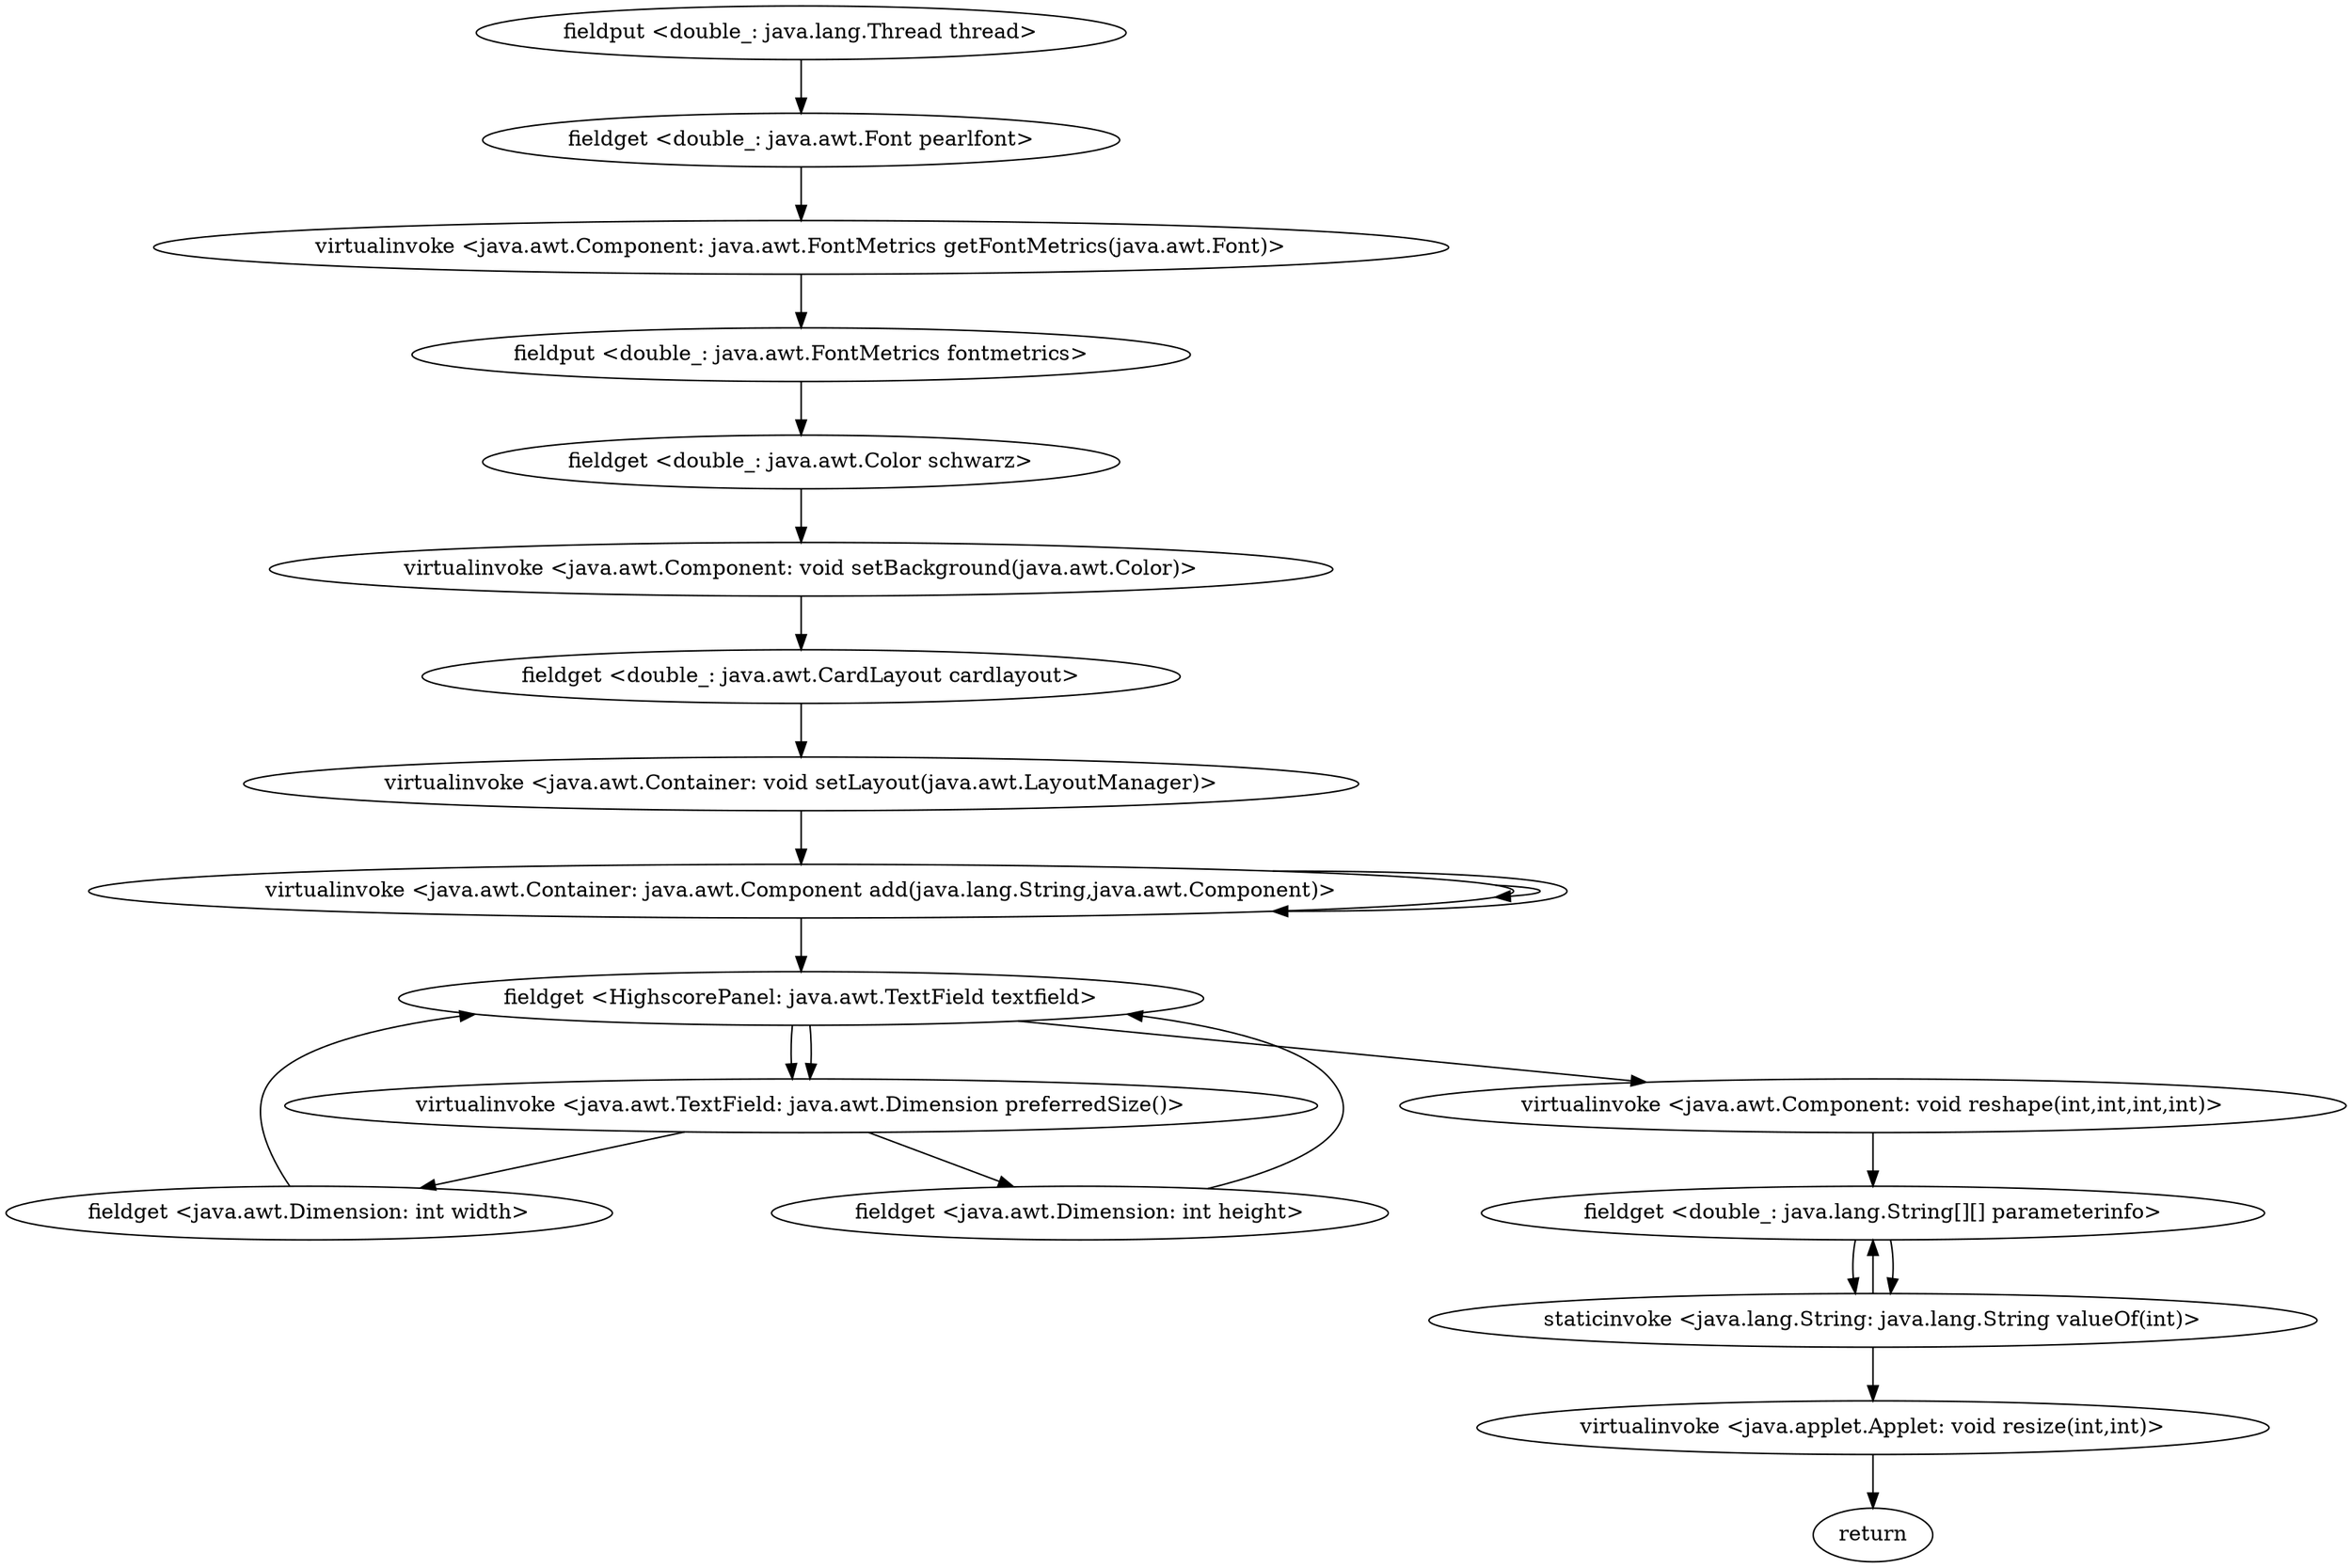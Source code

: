 digraph "" {
"fieldput <double_: java.lang.Thread thread>";
 "fieldput <double_: java.lang.Thread thread>"->"fieldget <double_: java.awt.Font pearlfont>";
 "fieldget <double_: java.awt.Font pearlfont>"->"virtualinvoke <java.awt.Component: java.awt.FontMetrics getFontMetrics(java.awt.Font)>";
 "virtualinvoke <java.awt.Component: java.awt.FontMetrics getFontMetrics(java.awt.Font)>"->"fieldput <double_: java.awt.FontMetrics fontmetrics>";
 "fieldput <double_: java.awt.FontMetrics fontmetrics>"->"fieldget <double_: java.awt.Color schwarz>";
 "fieldget <double_: java.awt.Color schwarz>"->"virtualinvoke <java.awt.Component: void setBackground(java.awt.Color)>";
 "virtualinvoke <java.awt.Component: void setBackground(java.awt.Color)>"->"fieldget <double_: java.awt.CardLayout cardlayout>";
 "fieldget <double_: java.awt.CardLayout cardlayout>"->"virtualinvoke <java.awt.Container: void setLayout(java.awt.LayoutManager)>";
 "virtualinvoke <java.awt.Container: void setLayout(java.awt.LayoutManager)>"->"virtualinvoke <java.awt.Container: java.awt.Component add(java.lang.String,java.awt.Component)>";
 "virtualinvoke <java.awt.Container: java.awt.Component add(java.lang.String,java.awt.Component)>"->"virtualinvoke <java.awt.Container: java.awt.Component add(java.lang.String,java.awt.Component)>";
 "virtualinvoke <java.awt.Container: java.awt.Component add(java.lang.String,java.awt.Component)>"->"virtualinvoke <java.awt.Container: java.awt.Component add(java.lang.String,java.awt.Component)>";
 "virtualinvoke <java.awt.Container: java.awt.Component add(java.lang.String,java.awt.Component)>"->"fieldget <HighscorePanel: java.awt.TextField textfield>";
 "fieldget <HighscorePanel: java.awt.TextField textfield>"->"virtualinvoke <java.awt.TextField: java.awt.Dimension preferredSize()>";
 "virtualinvoke <java.awt.TextField: java.awt.Dimension preferredSize()>"->"fieldget <java.awt.Dimension: int width>";
 "fieldget <java.awt.Dimension: int width>"->"fieldget <HighscorePanel: java.awt.TextField textfield>";
 "fieldget <HighscorePanel: java.awt.TextField textfield>"->"virtualinvoke <java.awt.TextField: java.awt.Dimension preferredSize()>";
 "virtualinvoke <java.awt.TextField: java.awt.Dimension preferredSize()>"->"fieldget <java.awt.Dimension: int height>";
 "fieldget <java.awt.Dimension: int height>"->"fieldget <HighscorePanel: java.awt.TextField textfield>";
 "fieldget <HighscorePanel: java.awt.TextField textfield>"->"virtualinvoke <java.awt.Component: void reshape(int,int,int,int)>";
 "virtualinvoke <java.awt.Component: void reshape(int,int,int,int)>"->"fieldget <double_: java.lang.String[][] parameterinfo>";
 "fieldget <double_: java.lang.String[][] parameterinfo>"->"staticinvoke <java.lang.String: java.lang.String valueOf(int)>";
 "staticinvoke <java.lang.String: java.lang.String valueOf(int)>"->"fieldget <double_: java.lang.String[][] parameterinfo>";
 "fieldget <double_: java.lang.String[][] parameterinfo>"->"staticinvoke <java.lang.String: java.lang.String valueOf(int)>";
 "staticinvoke <java.lang.String: java.lang.String valueOf(int)>"->"virtualinvoke <java.applet.Applet: void resize(int,int)>";
 "virtualinvoke <java.applet.Applet: void resize(int,int)>"->"return";
}

